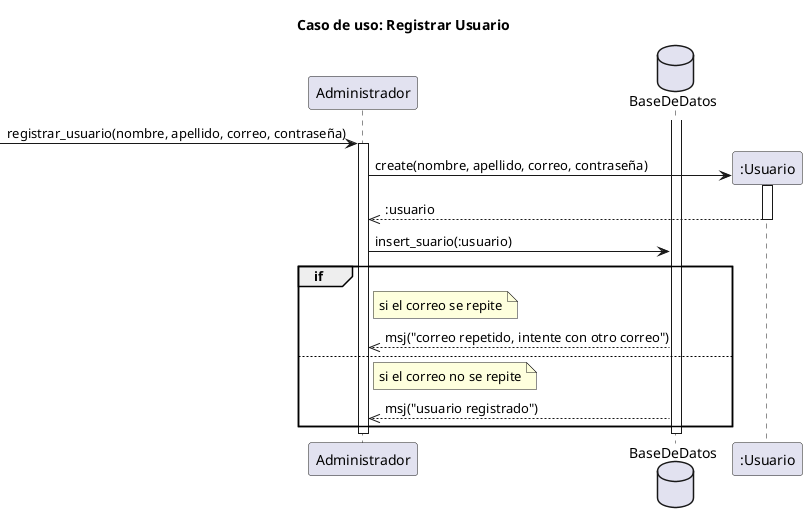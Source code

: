 @startuml
title Caso de uso: Registrar Usuario

participant "Administrador" as a
database "BaseDeDatos" as db



 -> a:registrar_usuario(nombre, apellido, correo, contraseña)
activate a
create ":Usuario" as u
a -> u:create(nombre, apellido, correo, contraseña)
activate u
u-->>a::usuario
deactivate u
a -> db:insert_suario(:usuario)
group if 
note right of a :si el correo se repite
a<<--db:msj("correo repetido, intente con otro correo")
else
note right of a :si el correo no se repite
a<<--db:msj("usuario registrado")
end

activate db
deactivate db
deactivate a






' actor ":Administrador" as U
' participant Sistema
' ->> Sistema: RegistrarUsuario()
' activate Sistema
' U->> Sistema: Click en "Registrarse"
' group Administrador

' Sistema->>U: Mostrar formulario (Nombre, Apellidos, Correo, Contraseña, Rol)
' U->> Sistema: Ingresar datos y click en "Registrarse"


' else Lector 

' Sistema->>U: Mostrar formulario (Nombre, Apellidos, Correo, Contraseña)
' U->> Sistema: Ingresar datos y click en "Registrarse"
' end




@enduml
